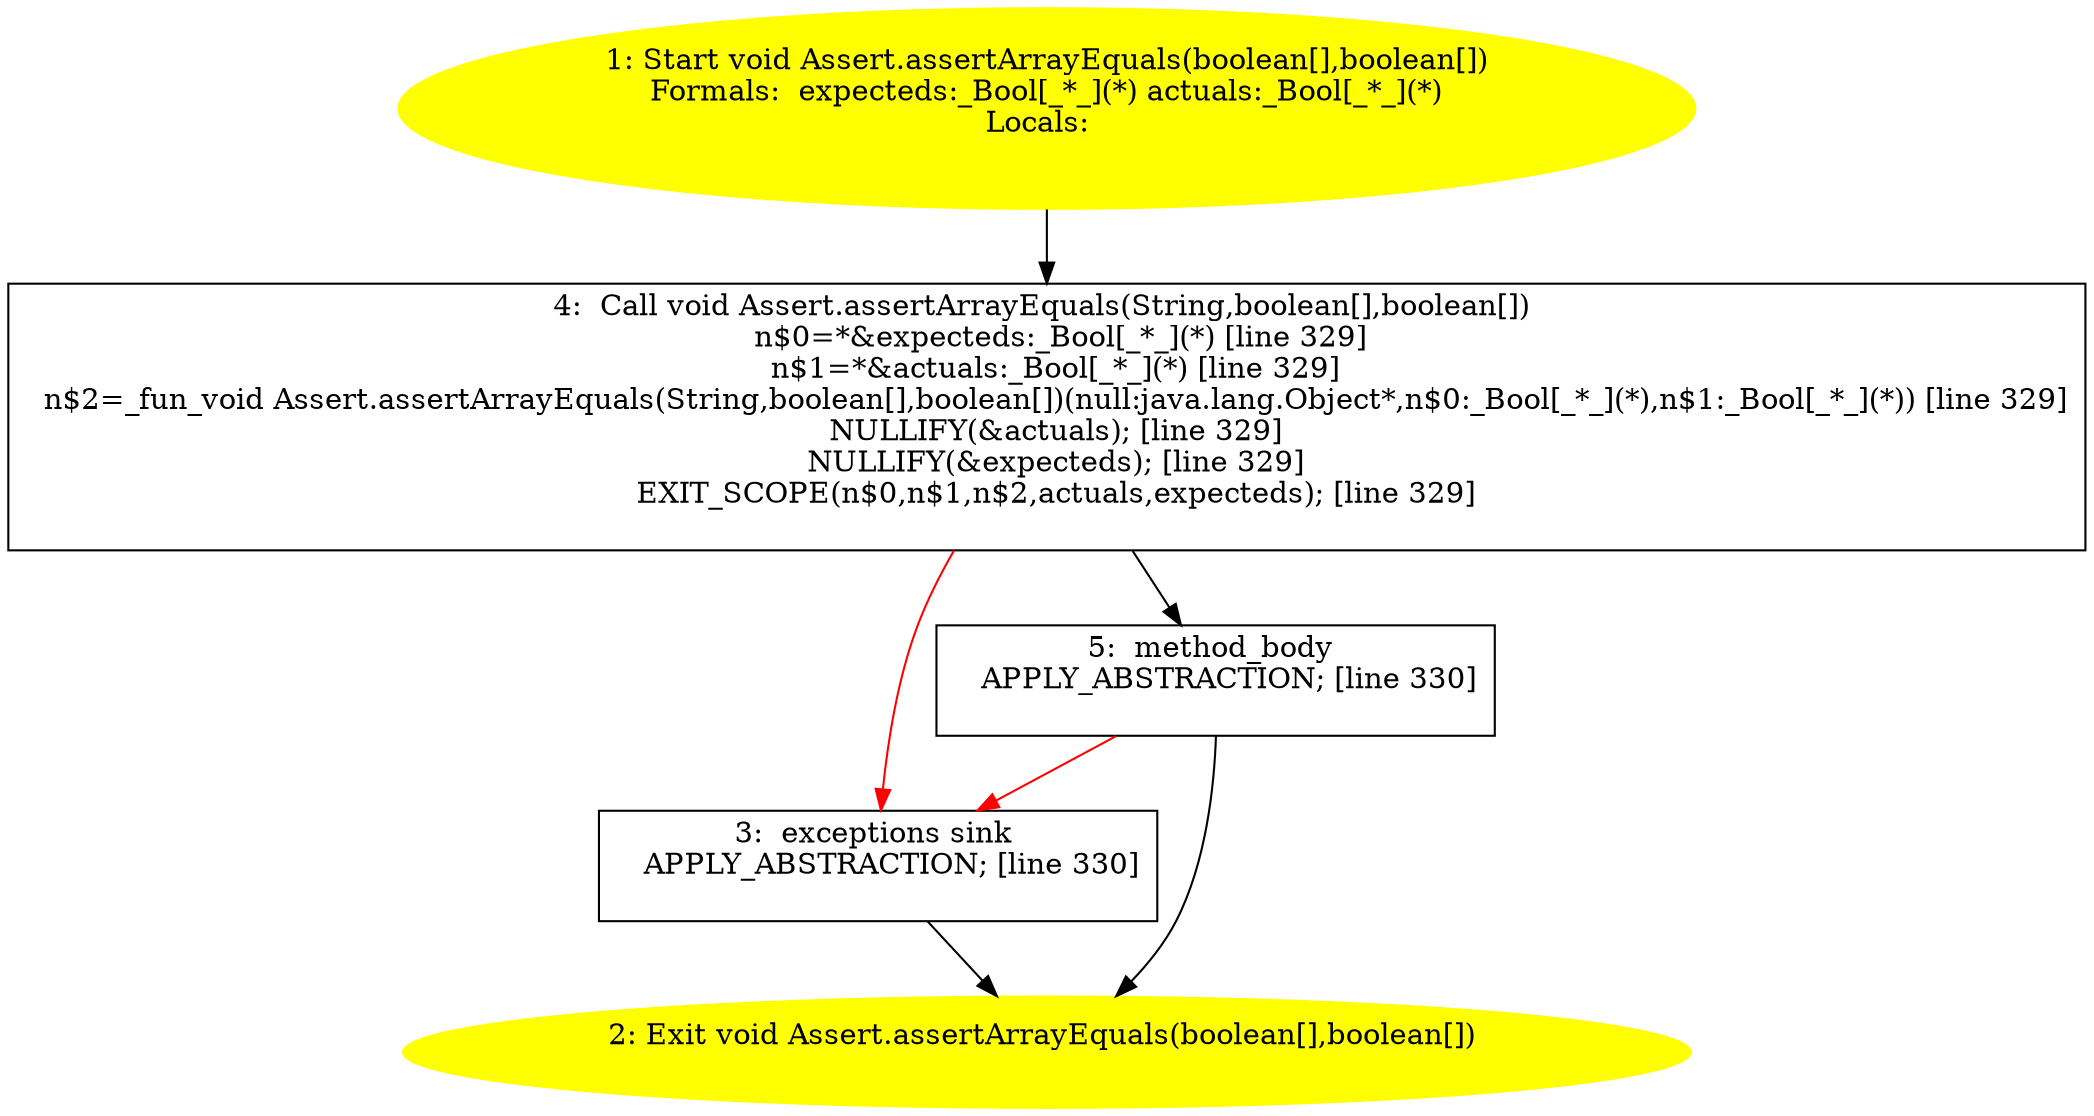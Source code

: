 /* @generated */
digraph cfg {
"org.junit.Assert.assertArrayEquals(boolean[],boolean[]):void.dfc6665bb58ae9ab565947e2b736dc17_1" [label="1: Start void Assert.assertArrayEquals(boolean[],boolean[])\nFormals:  expecteds:_Bool[_*_](*) actuals:_Bool[_*_](*)\nLocals:  \n  " color=yellow style=filled]
	

	 "org.junit.Assert.assertArrayEquals(boolean[],boolean[]):void.dfc6665bb58ae9ab565947e2b736dc17_1" -> "org.junit.Assert.assertArrayEquals(boolean[],boolean[]):void.dfc6665bb58ae9ab565947e2b736dc17_4" ;
"org.junit.Assert.assertArrayEquals(boolean[],boolean[]):void.dfc6665bb58ae9ab565947e2b736dc17_2" [label="2: Exit void Assert.assertArrayEquals(boolean[],boolean[]) \n  " color=yellow style=filled]
	

"org.junit.Assert.assertArrayEquals(boolean[],boolean[]):void.dfc6665bb58ae9ab565947e2b736dc17_3" [label="3:  exceptions sink \n   APPLY_ABSTRACTION; [line 330]\n " shape="box"]
	

	 "org.junit.Assert.assertArrayEquals(boolean[],boolean[]):void.dfc6665bb58ae9ab565947e2b736dc17_3" -> "org.junit.Assert.assertArrayEquals(boolean[],boolean[]):void.dfc6665bb58ae9ab565947e2b736dc17_2" ;
"org.junit.Assert.assertArrayEquals(boolean[],boolean[]):void.dfc6665bb58ae9ab565947e2b736dc17_4" [label="4:  Call void Assert.assertArrayEquals(String,boolean[],boolean[]) \n   n$0=*&expecteds:_Bool[_*_](*) [line 329]\n  n$1=*&actuals:_Bool[_*_](*) [line 329]\n  n$2=_fun_void Assert.assertArrayEquals(String,boolean[],boolean[])(null:java.lang.Object*,n$0:_Bool[_*_](*),n$1:_Bool[_*_](*)) [line 329]\n  NULLIFY(&actuals); [line 329]\n  NULLIFY(&expecteds); [line 329]\n  EXIT_SCOPE(n$0,n$1,n$2,actuals,expecteds); [line 329]\n " shape="box"]
	

	 "org.junit.Assert.assertArrayEquals(boolean[],boolean[]):void.dfc6665bb58ae9ab565947e2b736dc17_4" -> "org.junit.Assert.assertArrayEquals(boolean[],boolean[]):void.dfc6665bb58ae9ab565947e2b736dc17_5" ;
	 "org.junit.Assert.assertArrayEquals(boolean[],boolean[]):void.dfc6665bb58ae9ab565947e2b736dc17_4" -> "org.junit.Assert.assertArrayEquals(boolean[],boolean[]):void.dfc6665bb58ae9ab565947e2b736dc17_3" [color="red" ];
"org.junit.Assert.assertArrayEquals(boolean[],boolean[]):void.dfc6665bb58ae9ab565947e2b736dc17_5" [label="5:  method_body \n   APPLY_ABSTRACTION; [line 330]\n " shape="box"]
	

	 "org.junit.Assert.assertArrayEquals(boolean[],boolean[]):void.dfc6665bb58ae9ab565947e2b736dc17_5" -> "org.junit.Assert.assertArrayEquals(boolean[],boolean[]):void.dfc6665bb58ae9ab565947e2b736dc17_2" ;
	 "org.junit.Assert.assertArrayEquals(boolean[],boolean[]):void.dfc6665bb58ae9ab565947e2b736dc17_5" -> "org.junit.Assert.assertArrayEquals(boolean[],boolean[]):void.dfc6665bb58ae9ab565947e2b736dc17_3" [color="red" ];
}
